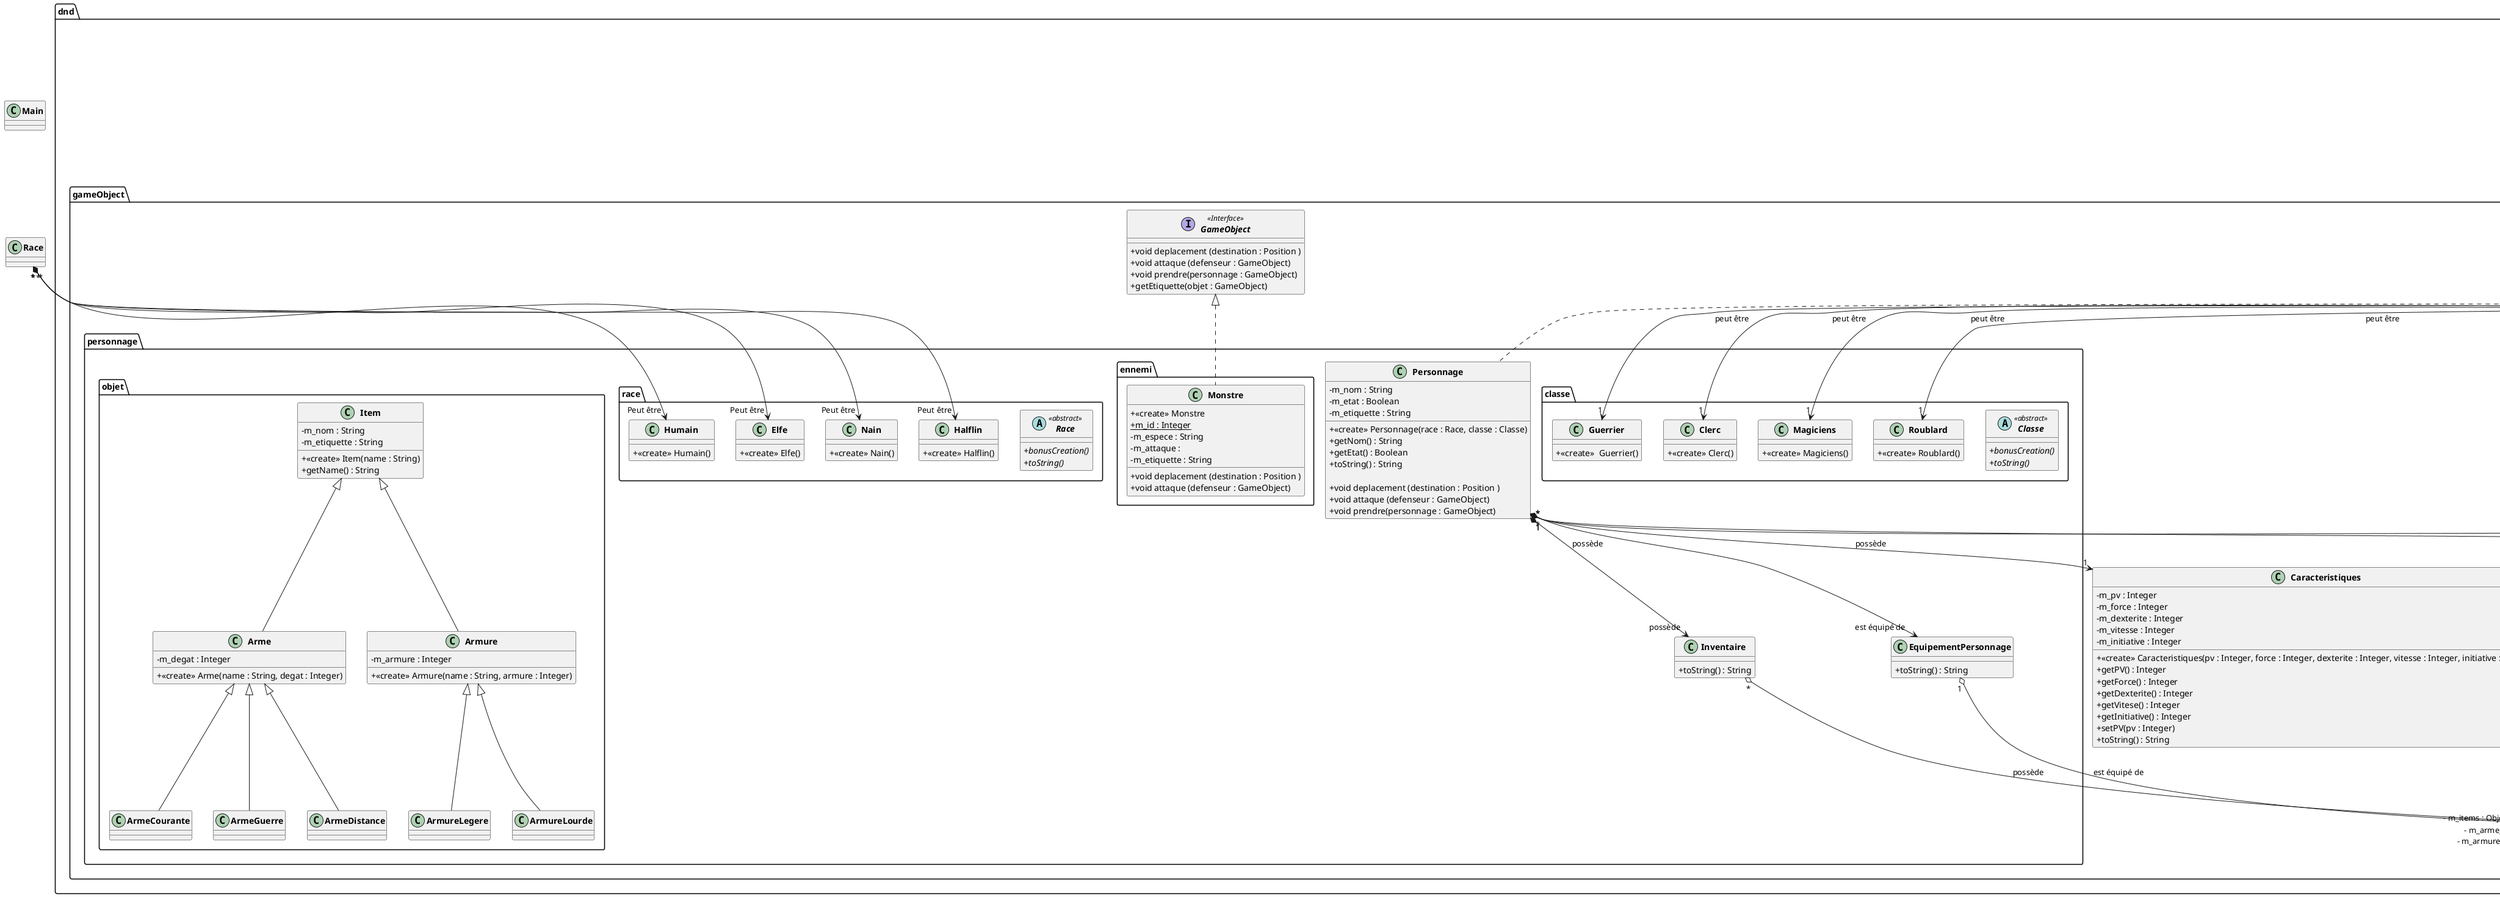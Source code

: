 @startuml

skinparam classAttributeIconSize 0
skinparam classFontStyle Bold
skinparam style strictuml hide empty members
'skinparam linetype ortho

'dnd/
'   des/
'   partie/
'       tourDeJeu/
'       donjon/
'   gameObject/
'       personnage/
'           race/
'           classe/
'       ennemi/
'       objet/


class Main
{

}

package dnd
{
    package des
    {
        class Des
        {
            +Integer lancerDes (nombreDeDes : Integer, nombreDeFace : Integer)
        }
    }



    package partie
    {
        package tourDeJeu
        {

            class Tour
            {
                -m_numeroDuTour : Integer
                ' methode déroulement du tour
                -m_ordre : [*] 'contient les monstres et personnages dans l'ordre de leur initiative
                'methode qui enleve un monstre ou personnage mort de m_ordre
            }

        }

        package donjon
        {
            class Carte
            {
                +<<create>> Carte
                ' un choix de carte par défaut
                ' instancie     taille de la carte
                '               position des obstacle
                '               creer les monstre
                '               positionne monstre et personnage
                '               positionne equipement
                '               phrases de contexte
                + getQuoiEstIci(position : Position) : GameObject ?
                ' ici le type, je ne sais pas, car ça peut tout retourner, j'aurais mis Object mais il faudrait utiliser getClass() dans le code (interdit); solution possible : créer une classe "Entité" qui est implémentée par Monstre, Personnage, etc pour plus de flexibilité.
                ' methode getOuEsTruc (truc)
                ' EDIT : du coup ici bah c'est "bon" on verra comment ça rend dans le code

            }

            class Case {
                -Asset listeAsset[*]
            }

            class Position
            {
                -m_x : Integer
                -m_y : Integer
                +calculDistance(origine : GameObject, destination : Position)
            }

        }
    }

    package gameObject
    {
        package personnage
        {
            package race
            {
                abstract class Race <<abstract>>
                {
                    +{abstract} bonusCreation()
                    +{abstract} toString()
                }

                class Humain
                {
                    +<<create>> Humain()
                }

                class Elfe
                {
                    +<<create>> Elfe()
                }

                class Nain
                {
                    +<<create>> Nain()
                }

                class Halflin
                {
                    +<<create>> Halflin()
                }
            }

            package classe
            {
                abstract class Classe <<abstract>>
                {
                    +{abstract} bonusCreation()
                    +{abstract} toString()
                }

                class Guerrier
                {
                    +<<create>>  Guerrier()
                }

                class Clerc
                {
                    +<<create>> Clerc()
                }

                class Magiciens
                {
                    +<<create>> Magiciens()
                }

                class Roublard
                {
                    +<<create>> Roublard()
                }
            }

        package ennemi
        {
            class Monstre implements dnd.gameObject.GameObject
            {
                +<<create>> Monstre
                + {static} m_id : Integer
                - m_espece : String
                - m_attaque :
                - m_etiquette : String
                ' Objet caractérisitique

                ' Faire une énumeration des especes pour acceder à leurs caractéristique
                +void deplacement (destination : Position )
                +void attaque (defenseur : GameObject)
            }
        }

        package objet
        {
            class Item
            {
                - m_nom : String
                - m_etiquette : String
                + <<create>> Item(name : String)
                + getName() : String

            }

            class Arme extends Item
            {
                - m_degat : Integer
                + <<create>> Arme(name : String, degat : Integer)
            }

            class Armure extends Item
            {
                - m_armure : Integer
                + <<create>> Armure(name : String, armure : Integer)
            }

            class ArmeCourante extends Arme
            {

            }

            class ArmeGuerre extends Arme
            {

            }

            class ArmeDistance extends Arme
            {

            }

            class ArmureLegere extends Armure
            {

            }

            class ArmureLourde extends Armure
            {

            }
        }

        class Personnage implements  dnd.GameObject.GameObject
        {
            +<<create>> Personnage(race : Race, classe : Classe)
            - m_nom : String
            - m_etat : Boolean
            - m_etiquette : String
            ' Race : mettre une composition
            ' Classe : mettre une composition
            ' Inventaire d'équipements : mettre une composition
            ' Équipements : mettre une composition
            + getNom() : String
            + getEtat() : Boolean
            + toString() : String

            +void deplacement (destination : Position )
            +void attaque (defenseur : GameObject)
            +void prendre(personnage : GameObject)
        }

        class Inventaire
        {
            + toString() : String
        }

        class EquipementPersonnage
        {
            + toString() : String
        }
    }

        interface GameObject <<Interface>>
        {
            +void deplacement (destination : Position )
            +void attaque (defenseur : GameObject)
            +void prendre(personnage : GameObject)
            +getEtiquette(objet : GameObject)
        }

        class Caracteristiques
            {
                ' Membres de la classe
                - m_pv : Integer
                - m_force : Integer
                - m_dexterite : Integer
                - m_vitesse : Integer
                - m_initiative : Integer
                ' Ctor
                + <<create>> Caracteristiques(pv : Integer, force : Integer, dexterite : Integer, vitesse : Integer, initiative : Integer)
                ' Getters
                + getPV() : Integer
                + getForce() : Integer
                + getDexterite() : Integer
                + getVitese() : Integer
                + getInitiative() : Integer
                ' Setters
                + setPV(pv : Integer)
                + toString() : String
            }
    }
}

Personnage "*" *--> "1" race.Race
Personnage "*" *--> classe.Classe
Personnage "*" *--> "1" Caracteristiques : possède
Personnage "1" *--> "est équipé de" EquipementPersonnage
Personnage "1" *--> "possède" Inventaire : possède

Inventaire "*" o--  "*\n- m_items : Objets du personnage" dnd.objet.Item : possède

EquipementPersonnage "1" o-- "- m_arme_equipee : Arme\n - m_armure_equipee : Armure" dnd.objet.Item : est équipé de

Race "*" *--> "Peut être" Humain
Race "*" *--> "Peut être" Elfe
Race "*" *--> "Peut être" Nain
Race "*" *--> "Peut être" Halflin

Classe "*" *--> "1" Guerrier : peut être
Classe "*" *--> "1" Clerc : peut être
Classe "*" *--> "1" Magiciens : peut être
Classe "*" *--> "1" Roublard : peut être

' Item "*" *--> "- m_degat : (dé)\n- m_portee : Integer" ArmeCourante: contient des
' Item "*" *--> "- m_degat : (dé)\n- m_portee : Integer" ArmeGuerre: contient des
' Item "*" *--> "- m_degat : (dé)\n- m_portee : Integer" ArmeDistance: contient des
' Item "*" *--> "- m_armure : Integer" ArmureLegere: contient des
' Item "*" *--> "- " ArmureLourde: contient des

Carte "*" *--> "- m_listeGameObjectPosition[*] : Position selon GameObject (hashmap)" dnd.GameObject.GameObject : possède
Carte "*" *--> "- m_listPositionGameObject[*] : GameObject selon la Position (hashmap)" dnd.GameObject.GameObject : possède

Position "1" *-->  "- m_position : Position" Case



@enduml
